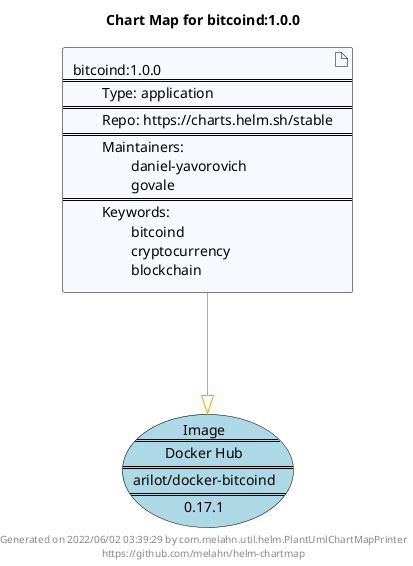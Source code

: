 @startuml
skinparam linetype ortho
skinparam backgroundColor white
skinparam usecaseBorderColor black
skinparam usecaseArrowColor LightSlateGray
skinparam artifactBorderColor black
skinparam artifactArrowColor LightSlateGray

title Chart Map for bitcoind:1.0.0

'There is one referenced Helm Chart
artifact "bitcoind:1.0.0\n====\n\tType: application\n====\n\tRepo: https://charts.helm.sh/stable\n====\n\tMaintainers: \n\t\tdaniel-yavorovich\n\t\tgovale\n====\n\tKeywords: \n\t\tbitcoind\n\t\tcryptocurrency\n\t\tblockchain" as bitcoind_1_0_0 #GhostWhite

'There is one referenced Docker Image
usecase "Image\n====\nDocker Hub\n====\narilot/docker-bitcoind\n====\n0.17.1" as arilot_docker_bitcoind_0_17_1 #LightBlue

'Chart Dependencies
bitcoind_1_0_0--[#orange]-|>arilot_docker_bitcoind_0_17_1

center footer Generated on 2022/06/02 03:39:29 by com.melahn.util.helm.PlantUmlChartMapPrinter\nhttps://github.com/melahn/helm-chartmap
@enduml
